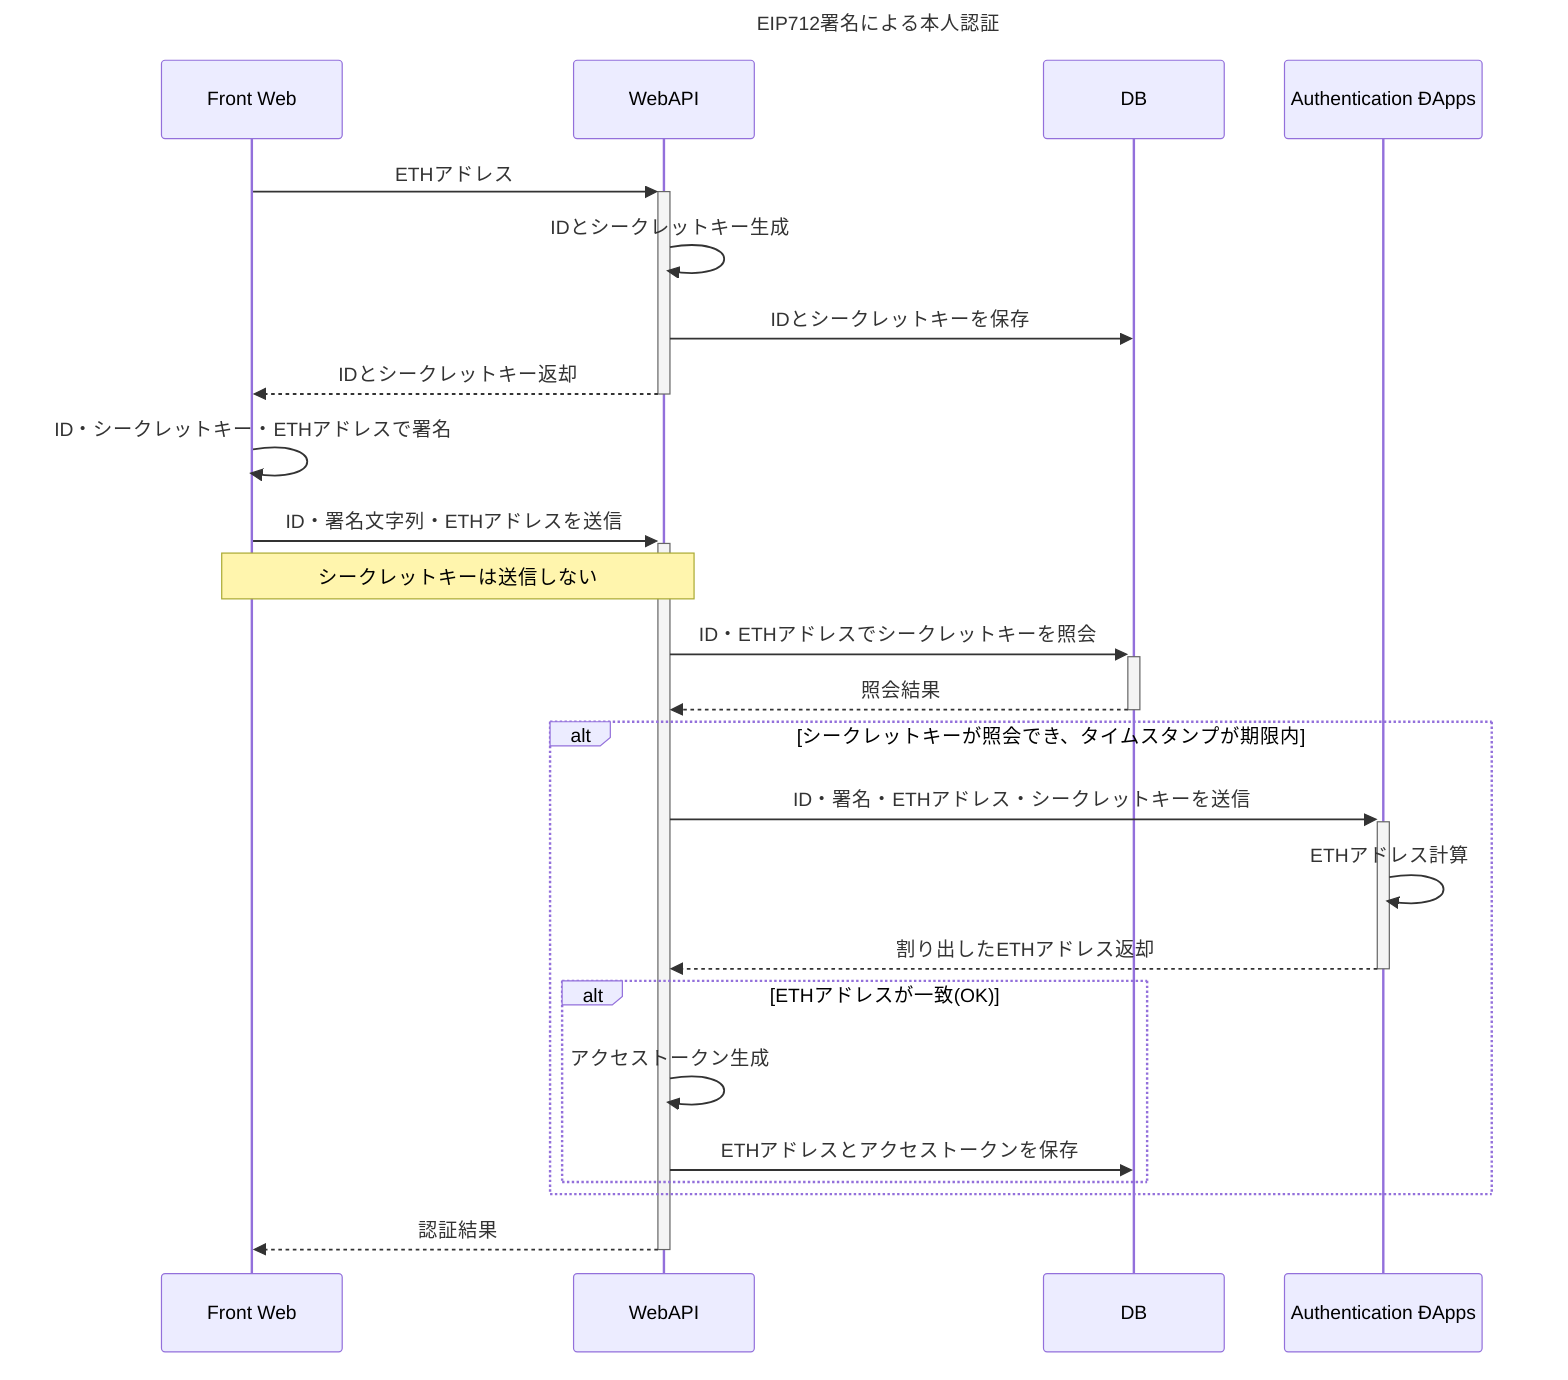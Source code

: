sequenceDiagram
Title: EIP712署名による本人認証
participant front AS Front Web
participant api AS WebAPI
participant db AS DB
participant auth AS Authentication ÐApps

front->>+api: ETHアドレス
    api->>api:IDとシークレットキー生成
    api->>db:IDとシークレットキーを保存
api-->>-front: IDとシークレットキー返却

front->>front:ID・シークレットキー・ETHアドレスで署名

front->>+api: ID・署名文字列・ETHアドレスを送信
Note over front,api: シークレットキーは送信しない

    api->>+db: ID・ETHアドレスでシークレットキーを照会
    db-->>-api:照会結果

    alt シークレットキーが照会でき、タイムスタンプが期限内

        api->>+auth:ID・署名・ETHアドレス・シークレットキーを送信
        auth->>auth:ETHアドレス計算
        auth-->>-api: 割り出したETHアドレス返却

        alt ETHアドレスが一致(OK)
            api->>api:アクセストークン生成
            api->>db:ETHアドレスとアクセストークンを保存
    #        api->>api:認証成功状態を生成
    #    else ETHアドレスが不一致(NG)
    #        api->>api:認証失敗状態を生成
        end
    end

 api-->>-front: 認証結果